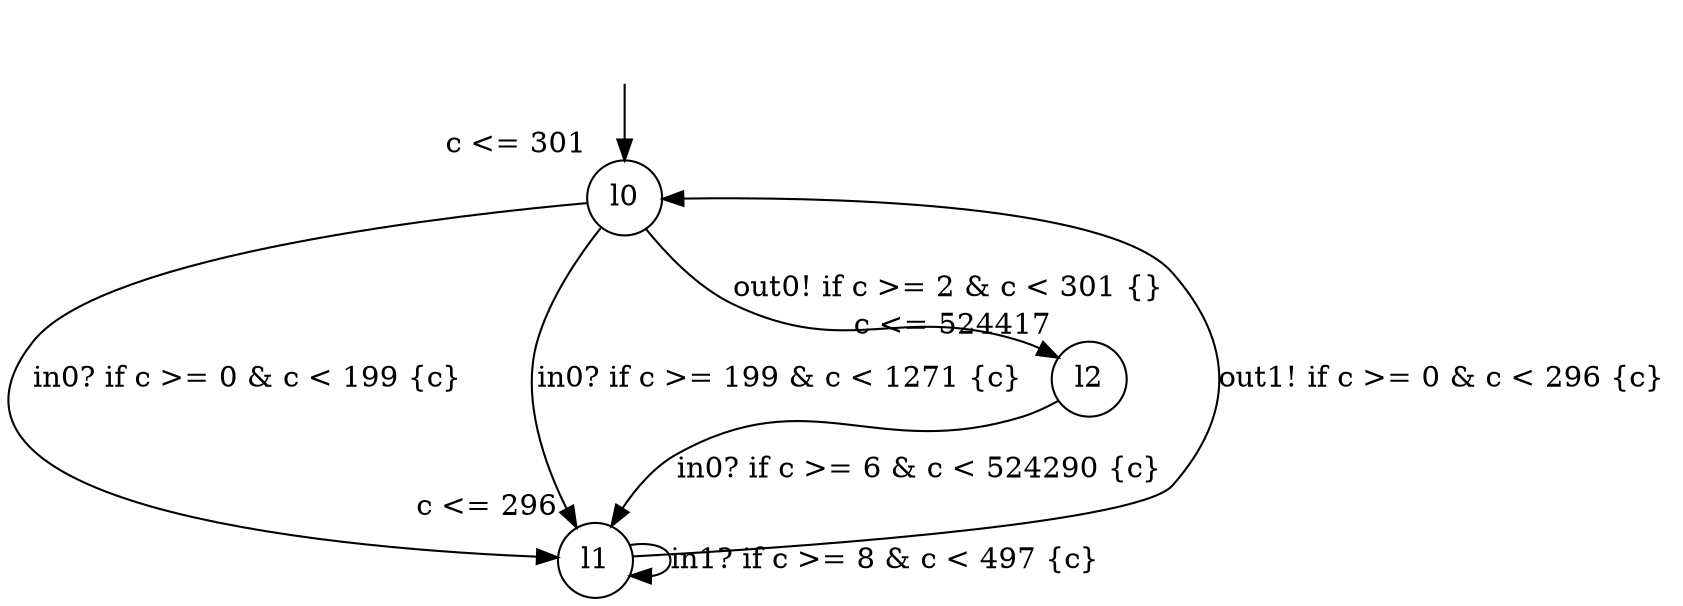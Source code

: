digraph g {
__start0 [label="" shape="none"];
l0 [shape="circle" margin=0 label="l0", xlabel="c <= 301"];
l1 [shape="circle" margin=0 label="l1", xlabel="c <= 296"];
l2 [shape="circle" margin=0 label="l2", xlabel="c <= 524417"];
l0 -> l1 [label="in0? if c >= 0 & c < 199 {c} "];
l0 -> l2 [label="out0! if c >= 2 & c < 301 {} "];
l0 -> l1 [label="in0? if c >= 199 & c < 1271 {c} "];
l1 -> l1 [label="in1? if c >= 8 & c < 497 {c} "];
l1 -> l0 [label="out1! if c >= 0 & c < 296 {c} "];
l2 -> l1 [label="in0? if c >= 6 & c < 524290 {c} "];
__start0 -> l0;
}
